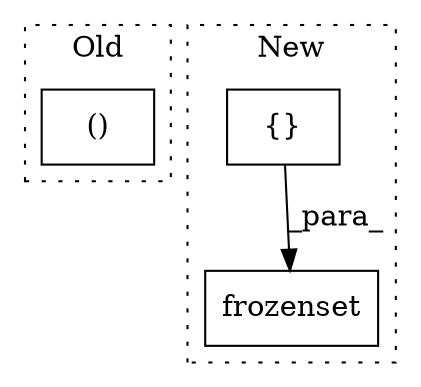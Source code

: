 digraph G {
subgraph cluster0 {
1 [label="()" a="106" s="2370" l="18" shape="box"];
label = "Old";
style="dotted";
}
subgraph cluster1 {
2 [label="frozenset" a="32" s="4163,4348" l="10,1" shape="box"];
3 [label="{}" a="4" s="4182,4347" l="1,1" shape="box"];
label = "New";
style="dotted";
}
3 -> 2 [label="_para_"];
}